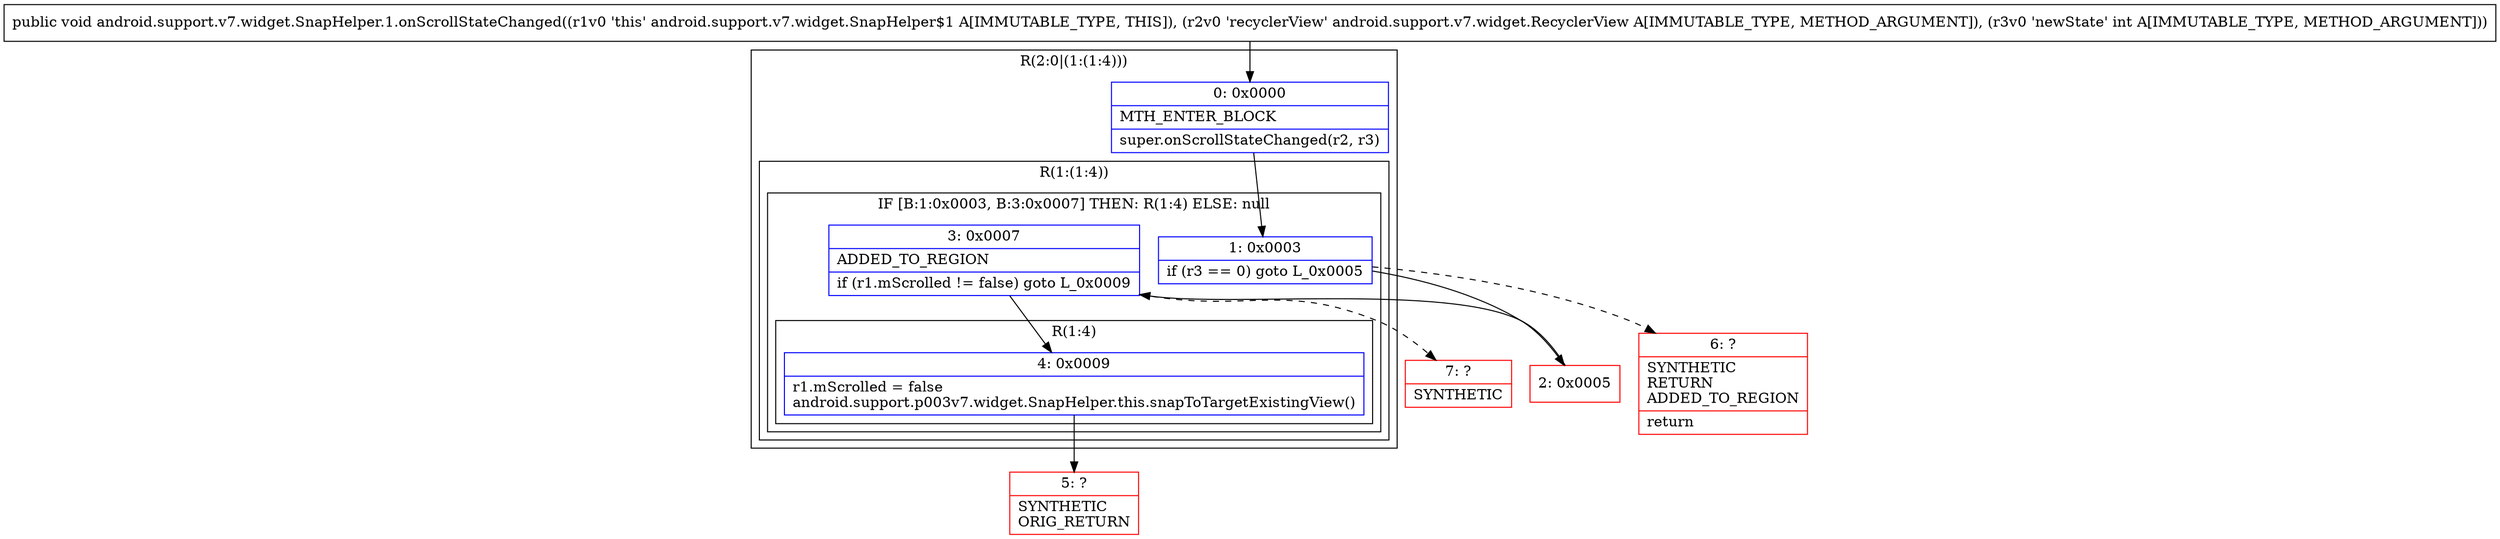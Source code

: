 digraph "CFG forandroid.support.v7.widget.SnapHelper.1.onScrollStateChanged(Landroid\/support\/v7\/widget\/RecyclerView;I)V" {
subgraph cluster_Region_92995646 {
label = "R(2:0|(1:(1:4)))";
node [shape=record,color=blue];
Node_0 [shape=record,label="{0\:\ 0x0000|MTH_ENTER_BLOCK\l|super.onScrollStateChanged(r2, r3)\l}"];
subgraph cluster_Region_787096489 {
label = "R(1:(1:4))";
node [shape=record,color=blue];
subgraph cluster_IfRegion_732245428 {
label = "IF [B:1:0x0003, B:3:0x0007] THEN: R(1:4) ELSE: null";
node [shape=record,color=blue];
Node_1 [shape=record,label="{1\:\ 0x0003|if (r3 == 0) goto L_0x0005\l}"];
Node_3 [shape=record,label="{3\:\ 0x0007|ADDED_TO_REGION\l|if (r1.mScrolled != false) goto L_0x0009\l}"];
subgraph cluster_Region_738400819 {
label = "R(1:4)";
node [shape=record,color=blue];
Node_4 [shape=record,label="{4\:\ 0x0009|r1.mScrolled = false\landroid.support.p003v7.widget.SnapHelper.this.snapToTargetExistingView()\l}"];
}
}
}
}
Node_2 [shape=record,color=red,label="{2\:\ 0x0005}"];
Node_5 [shape=record,color=red,label="{5\:\ ?|SYNTHETIC\lORIG_RETURN\l}"];
Node_6 [shape=record,color=red,label="{6\:\ ?|SYNTHETIC\lRETURN\lADDED_TO_REGION\l|return\l}"];
Node_7 [shape=record,color=red,label="{7\:\ ?|SYNTHETIC\l}"];
MethodNode[shape=record,label="{public void android.support.v7.widget.SnapHelper.1.onScrollStateChanged((r1v0 'this' android.support.v7.widget.SnapHelper$1 A[IMMUTABLE_TYPE, THIS]), (r2v0 'recyclerView' android.support.v7.widget.RecyclerView A[IMMUTABLE_TYPE, METHOD_ARGUMENT]), (r3v0 'newState' int A[IMMUTABLE_TYPE, METHOD_ARGUMENT])) }"];
MethodNode -> Node_0;
Node_0 -> Node_1;
Node_1 -> Node_2;
Node_1 -> Node_6[style=dashed];
Node_3 -> Node_4;
Node_3 -> Node_7[style=dashed];
Node_4 -> Node_5;
Node_2 -> Node_3;
}

